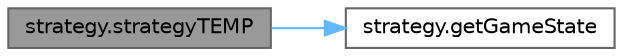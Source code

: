 digraph "strategy.strategyTEMP"
{
 // LATEX_PDF_SIZE
  bgcolor="transparent";
  edge [fontname=Helvetica,fontsize=10,labelfontname=Helvetica,labelfontsize=10];
  node [fontname=Helvetica,fontsize=10,shape=box,height=0.2,width=0.4];
  rankdir="LR";
  Node1 [label="strategy.strategyTEMP",height=0.2,width=0.4,color="gray40", fillcolor="grey60", style="filled", fontcolor="black",tooltip=" "];
  Node1 -> Node2 [color="steelblue1",style="solid"];
  Node2 [label="strategy.getGameState",height=0.2,width=0.4,color="grey40", fillcolor="white", style="filled",URL="$namespacestrategy.html#a6d6784ae5485419c19b225751f6c8041",tooltip=" "];
}
